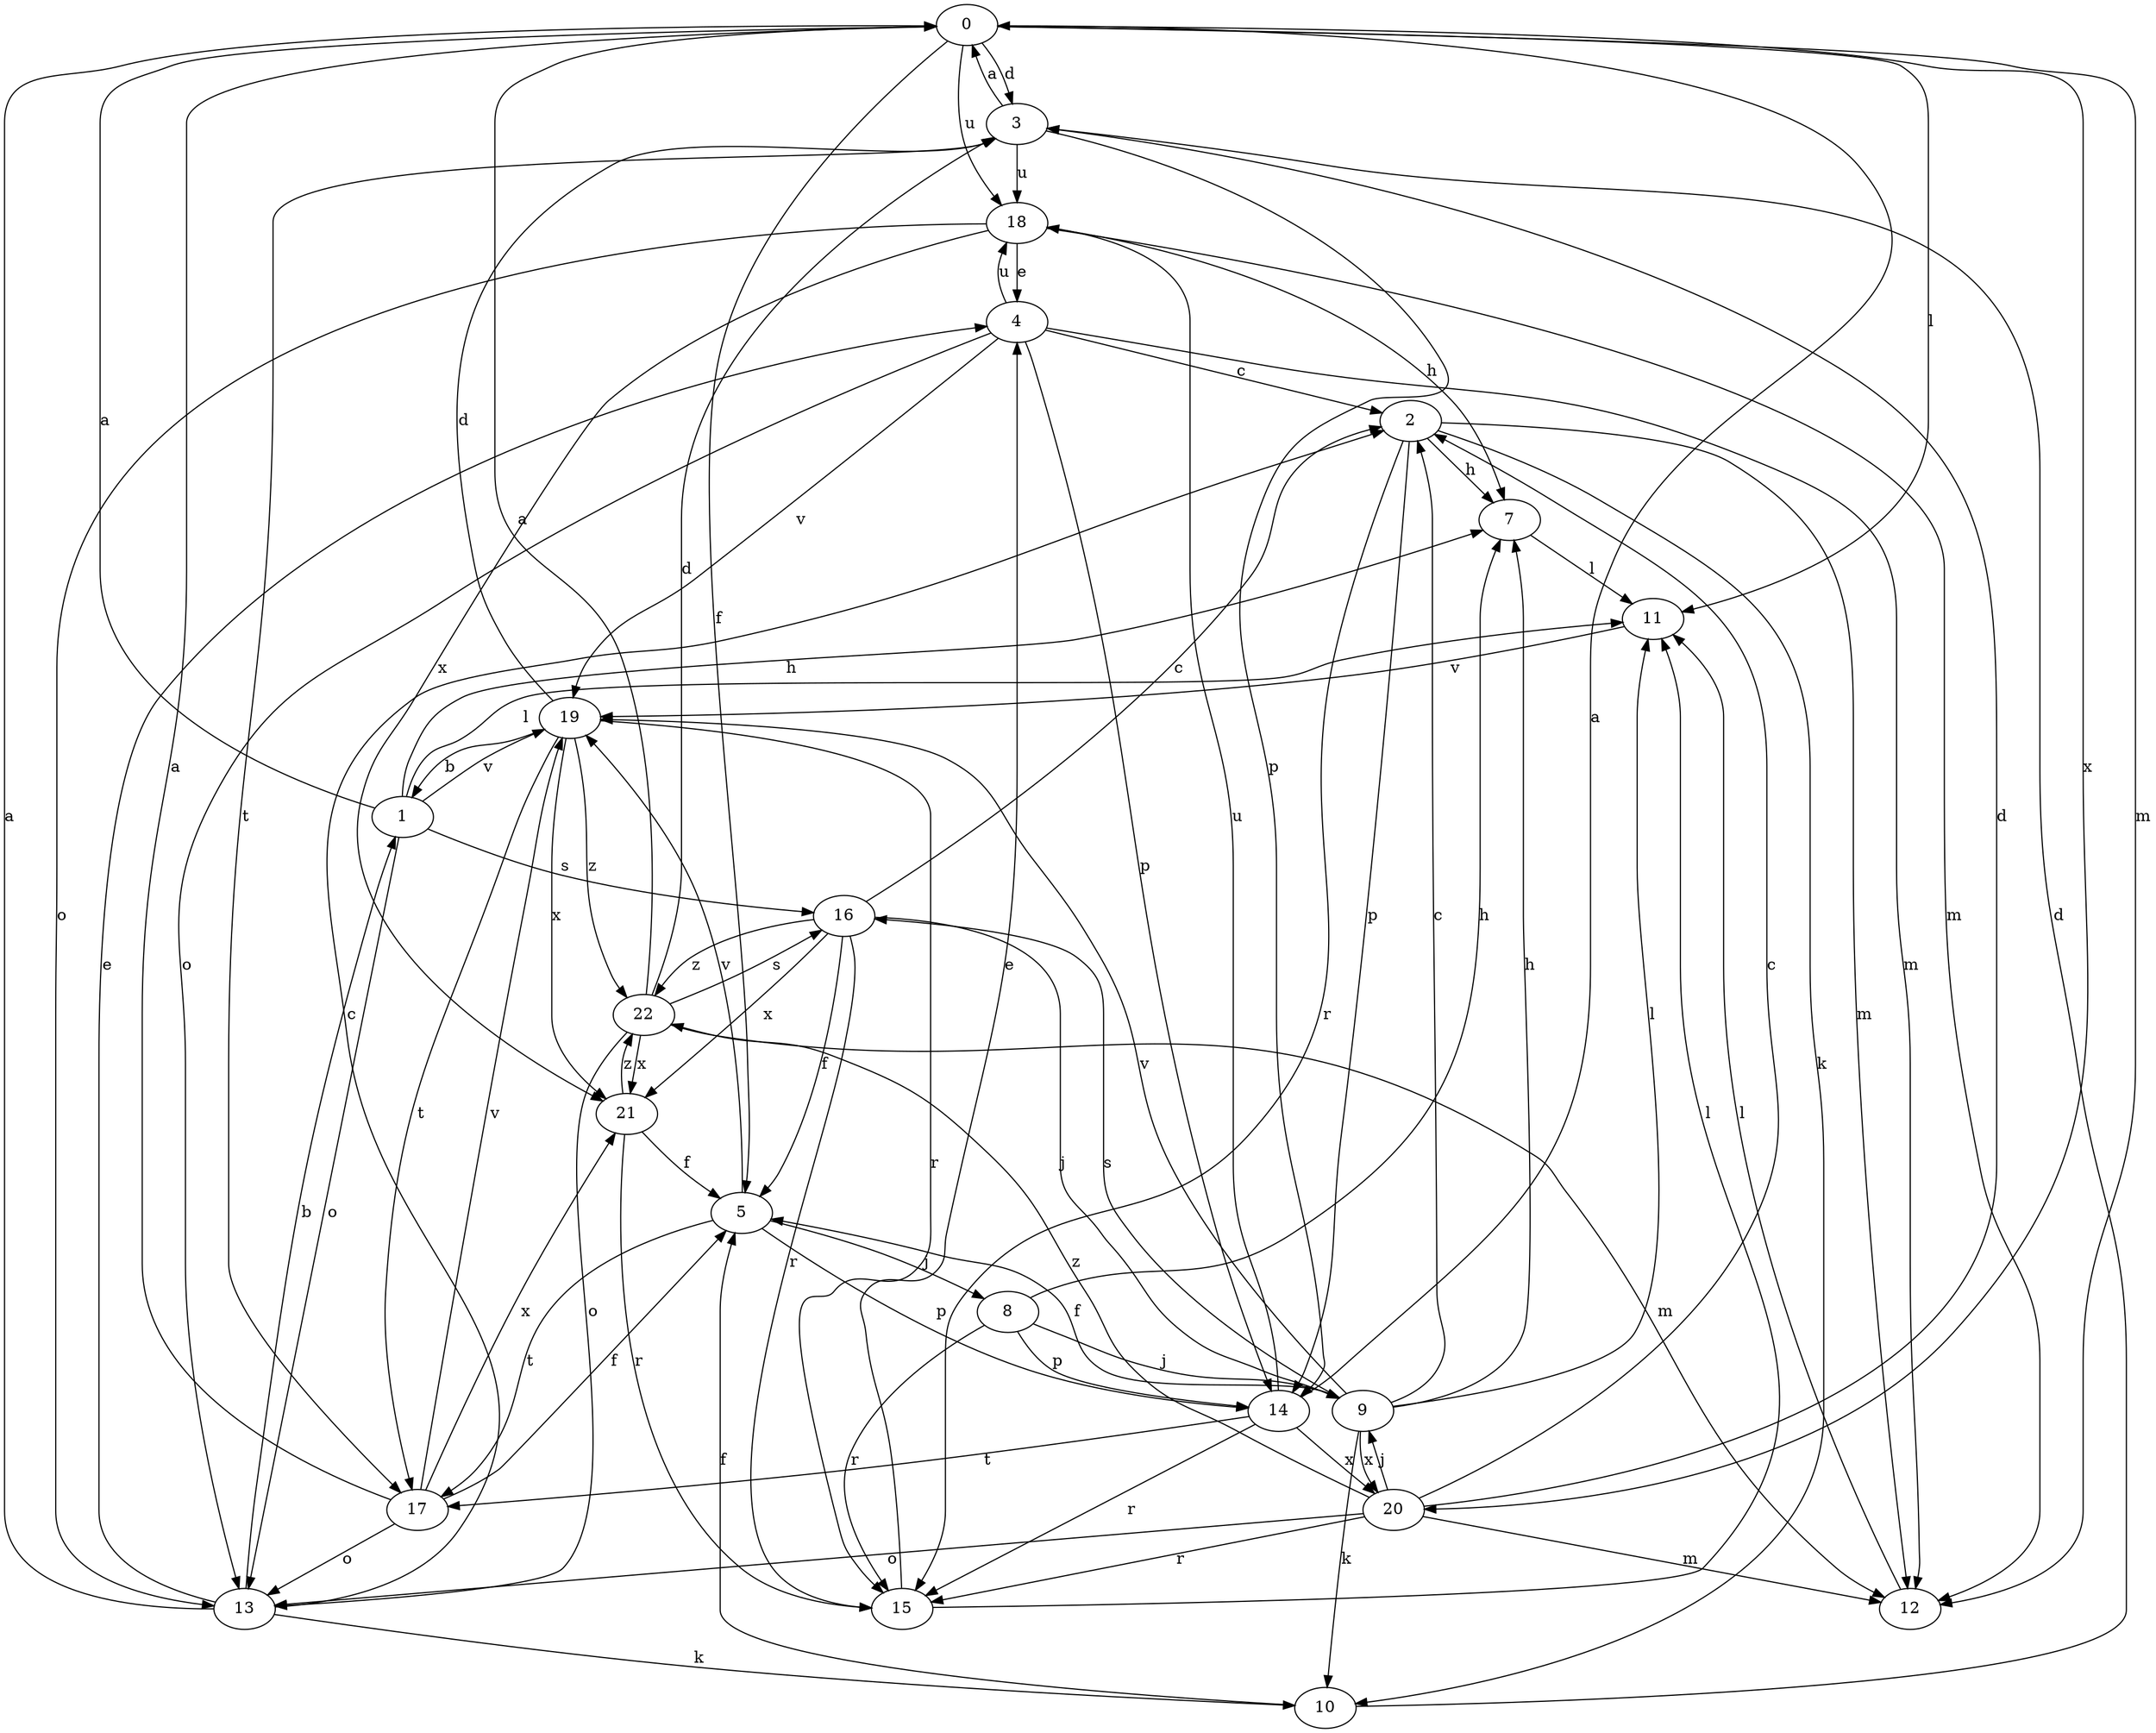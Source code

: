 strict digraph  {
0;
1;
2;
3;
4;
5;
7;
8;
9;
10;
11;
12;
13;
14;
15;
16;
17;
18;
19;
20;
21;
22;
0 -> 3  [label=d];
0 -> 5  [label=f];
0 -> 11  [label=l];
0 -> 12  [label=m];
0 -> 18  [label=u];
0 -> 20  [label=x];
1 -> 0  [label=a];
1 -> 7  [label=h];
1 -> 11  [label=l];
1 -> 13  [label=o];
1 -> 16  [label=s];
1 -> 19  [label=v];
2 -> 7  [label=h];
2 -> 10  [label=k];
2 -> 12  [label=m];
2 -> 14  [label=p];
2 -> 15  [label=r];
3 -> 0  [label=a];
3 -> 14  [label=p];
3 -> 17  [label=t];
3 -> 18  [label=u];
4 -> 2  [label=c];
4 -> 12  [label=m];
4 -> 13  [label=o];
4 -> 14  [label=p];
4 -> 18  [label=u];
4 -> 19  [label=v];
5 -> 8  [label=j];
5 -> 14  [label=p];
5 -> 17  [label=t];
5 -> 19  [label=v];
7 -> 11  [label=l];
8 -> 7  [label=h];
8 -> 9  [label=j];
8 -> 14  [label=p];
8 -> 15  [label=r];
9 -> 2  [label=c];
9 -> 5  [label=f];
9 -> 7  [label=h];
9 -> 10  [label=k];
9 -> 11  [label=l];
9 -> 16  [label=s];
9 -> 19  [label=v];
9 -> 20  [label=x];
10 -> 3  [label=d];
10 -> 5  [label=f];
11 -> 19  [label=v];
12 -> 11  [label=l];
13 -> 0  [label=a];
13 -> 1  [label=b];
13 -> 2  [label=c];
13 -> 4  [label=e];
13 -> 10  [label=k];
14 -> 0  [label=a];
14 -> 15  [label=r];
14 -> 17  [label=t];
14 -> 18  [label=u];
14 -> 20  [label=x];
15 -> 4  [label=e];
15 -> 11  [label=l];
16 -> 2  [label=c];
16 -> 5  [label=f];
16 -> 9  [label=j];
16 -> 15  [label=r];
16 -> 21  [label=x];
16 -> 22  [label=z];
17 -> 0  [label=a];
17 -> 5  [label=f];
17 -> 13  [label=o];
17 -> 19  [label=v];
17 -> 21  [label=x];
18 -> 4  [label=e];
18 -> 7  [label=h];
18 -> 12  [label=m];
18 -> 13  [label=o];
18 -> 21  [label=x];
19 -> 1  [label=b];
19 -> 3  [label=d];
19 -> 15  [label=r];
19 -> 17  [label=t];
19 -> 21  [label=x];
19 -> 22  [label=z];
20 -> 2  [label=c];
20 -> 3  [label=d];
20 -> 9  [label=j];
20 -> 12  [label=m];
20 -> 13  [label=o];
20 -> 15  [label=r];
20 -> 22  [label=z];
21 -> 5  [label=f];
21 -> 15  [label=r];
21 -> 22  [label=z];
22 -> 0  [label=a];
22 -> 3  [label=d];
22 -> 12  [label=m];
22 -> 13  [label=o];
22 -> 16  [label=s];
22 -> 21  [label=x];
}
